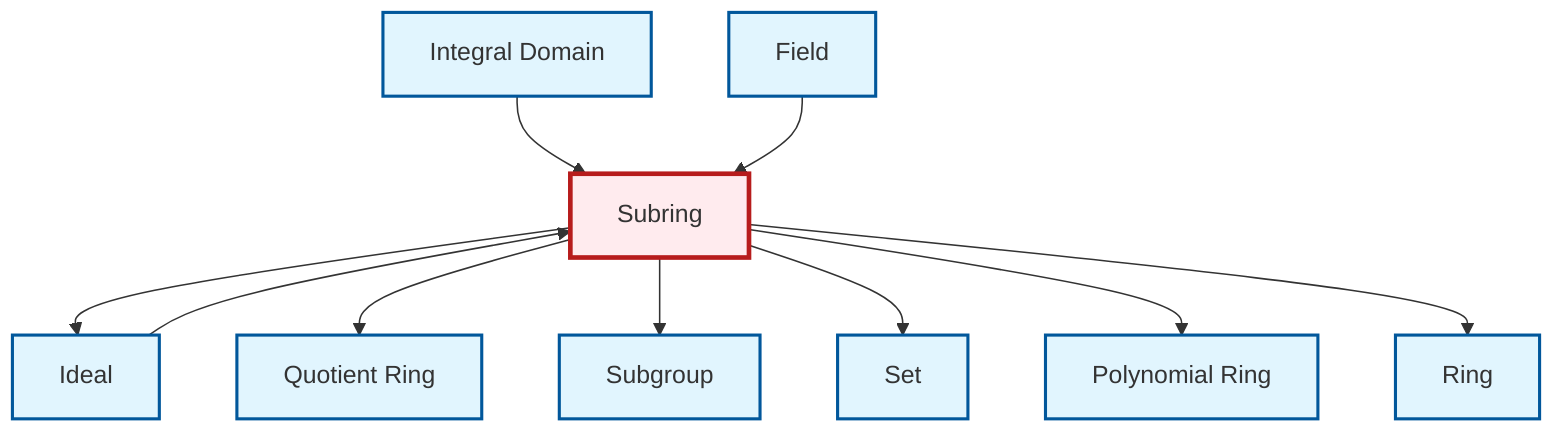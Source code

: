 graph TD
    classDef definition fill:#e1f5fe,stroke:#01579b,stroke-width:2px
    classDef theorem fill:#f3e5f5,stroke:#4a148c,stroke-width:2px
    classDef axiom fill:#fff3e0,stroke:#e65100,stroke-width:2px
    classDef example fill:#e8f5e9,stroke:#1b5e20,stroke-width:2px
    classDef current fill:#ffebee,stroke:#b71c1c,stroke-width:3px
    def-ring["Ring"]:::definition
    def-integral-domain["Integral Domain"]:::definition
    def-subring["Subring"]:::definition
    def-quotient-ring["Quotient Ring"]:::definition
    def-polynomial-ring["Polynomial Ring"]:::definition
    def-set["Set"]:::definition
    def-field["Field"]:::definition
    def-ideal["Ideal"]:::definition
    def-subgroup["Subgroup"]:::definition
    def-subring --> def-ideal
    def-subring --> def-quotient-ring
    def-subring --> def-subgroup
    def-integral-domain --> def-subring
    def-subring --> def-set
    def-subring --> def-polynomial-ring
    def-subring --> def-ring
    def-field --> def-subring
    def-ideal --> def-subring
    class def-subring current